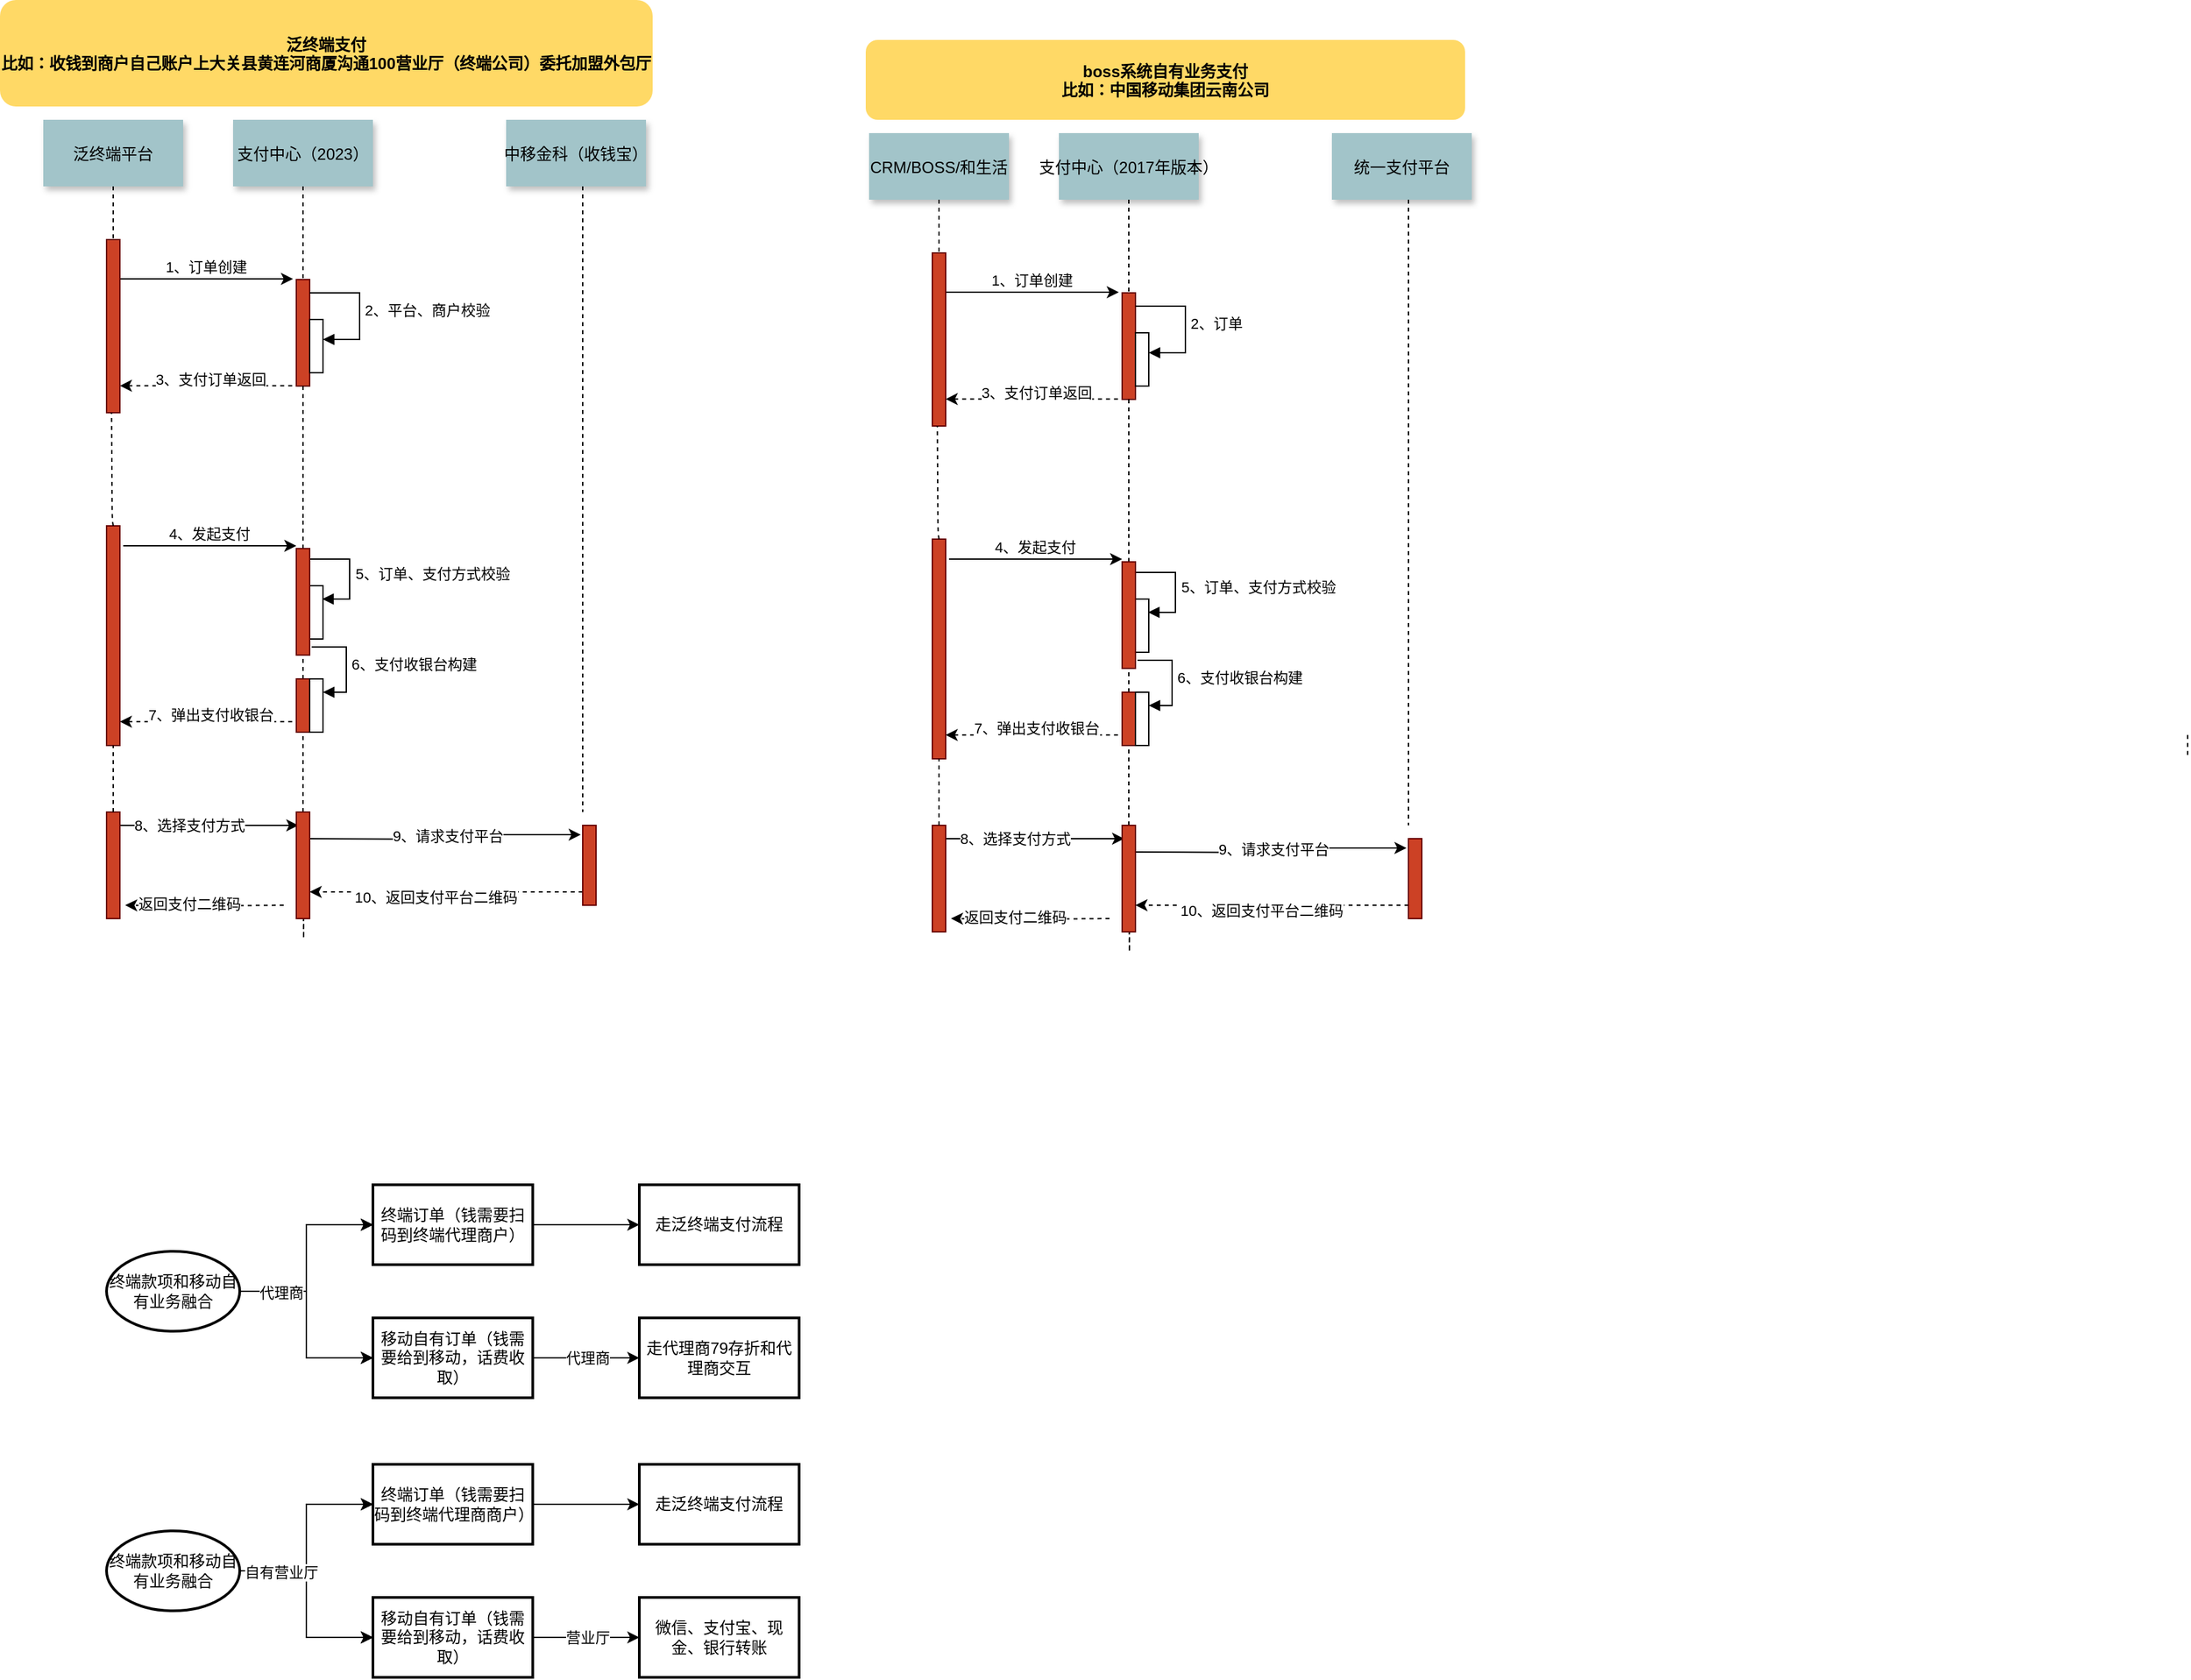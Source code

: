 <mxfile version="24.6.4" type="github">
  <diagram name="Page-1" id="9361dd3d-8414-5efd-6122-117bd74ce7a7">
    <mxGraphModel dx="1434" dy="3699" grid="1" gridSize="10" guides="1" tooltips="1" connect="1" arrows="1" fold="1" page="1" pageScale="1.5" pageWidth="1200" pageHeight="1920" background="none" math="0" shadow="0">
      <root>
        <mxCell id="0" />
        <mxCell id="1" parent="0" />
        <mxCell id="4" value="泛终端平台" style="shadow=1;fillColor=#A2C4C9;strokeColor=none" parent="1" vertex="1">
          <mxGeometry x="152.5" y="60" width="105" height="50" as="geometry" />
        </mxCell>
        <mxCell id="6" value="" style="fillColor=#CC4125;strokeColor=#660000" parent="1" vertex="1">
          <mxGeometry x="342.5" y="180" width="10" height="80" as="geometry" />
        </mxCell>
        <mxCell id="7" value="支付中心（2023）" style="shadow=1;fillColor=#A2C4C9;strokeColor=none" parent="1" vertex="1">
          <mxGeometry x="295" y="60" width="105" height="50" as="geometry" />
        </mxCell>
        <mxCell id="8" value="" style="edgeStyle=none;endArrow=none;dashed=1" parent="1" source="7" target="6" edge="1">
          <mxGeometry x="272.335" y="165" width="100" height="100" as="geometry">
            <mxPoint x="347.259" y="110" as="sourcePoint" />
            <mxPoint x="347.576" y="165" as="targetPoint" />
          </mxGeometry>
        </mxCell>
        <mxCell id="9" value="1、订单创建" style="edgeStyle=none;verticalLabelPosition=top;verticalAlign=bottom" parent="1" edge="1">
          <mxGeometry x="220" y="92" width="100" height="100" as="geometry">
            <mxPoint x="210" y="179.5" as="sourcePoint" />
            <mxPoint x="340" y="179.5" as="targetPoint" />
          </mxGeometry>
        </mxCell>
        <mxCell id="11" value="" style="edgeStyle=none;verticalLabelPosition=top;verticalAlign=bottom;endArrow=none;startArrow=classic;dashed=1" parent="1" edge="1">
          <mxGeometry x="220" y="172.259" width="100" height="100" as="geometry">
            <mxPoint x="210" y="259.759" as="sourcePoint" />
            <mxPoint x="340" y="259.759" as="targetPoint" />
          </mxGeometry>
        </mxCell>
        <mxCell id="1Yy7cPz-D2KHI5b2dax2-93" value="3、支付订单返回" style="edgeLabel;html=1;align=center;verticalAlign=middle;resizable=0;points=[];" vertex="1" connectable="0" parent="11">
          <mxGeometry relative="1" as="geometry">
            <mxPoint x="3" y="-5" as="offset" />
          </mxGeometry>
        </mxCell>
        <mxCell id="52" value="" style="edgeStyle=none;endArrow=none;dashed=1" parent="1" source="1Yy7cPz-D2KHI5b2dax2-121" edge="1">
          <mxGeometry x="376.571" y="339.697" width="100" height="100" as="geometry">
            <mxPoint x="347.806" y="580" as="sourcePoint" />
            <mxPoint x="347.5" y="359.997" as="targetPoint" />
            <Array as="points" />
          </mxGeometry>
        </mxCell>
        <mxCell id="71" value="泛终端支付&#xa;比如：收钱到商户自己账户上大关县黄连河商厦沟通100营业厅（终端公司）委托加盟外包厅" style="rounded=1;fontStyle=1;fillColor=#FFD966;strokeColor=none" parent="1" vertex="1">
          <mxGeometry x="120" y="-30" width="490" height="80" as="geometry" />
        </mxCell>
        <mxCell id="1Yy7cPz-D2KHI5b2dax2-110" value="" style="html=1;points=[[0,0,0,0,5],[0,1,0,0,-5],[1,0,0,0,5],[1,1,0,0,-5]];perimeter=orthogonalPerimeter;outlineConnect=0;targetShapes=umlLifeline;portConstraint=eastwest;newEdgeStyle={&quot;curved&quot;:0,&quot;rounded&quot;:0};fillColor=none;" vertex="1" parent="1">
          <mxGeometry x="352.5" y="210" width="10" height="40" as="geometry" />
        </mxCell>
        <mxCell id="1Yy7cPz-D2KHI5b2dax2-111" value="2、平台、商户校验" style="html=1;align=left;spacingLeft=2;endArrow=block;rounded=0;edgeStyle=orthogonalEdgeStyle;curved=0;rounded=0;" edge="1" target="1Yy7cPz-D2KHI5b2dax2-110" parent="1" source="6">
          <mxGeometry relative="1" as="geometry">
            <mxPoint x="370" y="190" as="sourcePoint" />
            <Array as="points">
              <mxPoint x="390" y="190" />
              <mxPoint x="390" y="225" />
            </Array>
          </mxGeometry>
        </mxCell>
        <mxCell id="1Yy7cPz-D2KHI5b2dax2-113" value="" style="edgeStyle=none;endArrow=none;dashed=1" edge="1" parent="1" source="6">
          <mxGeometry x="376.571" y="339.697" width="100" height="100" as="geometry">
            <mxPoint x="348" y="260" as="sourcePoint" />
            <mxPoint x="347.5" y="360" as="targetPoint" />
            <Array as="points" />
          </mxGeometry>
        </mxCell>
        <mxCell id="1Yy7cPz-D2KHI5b2dax2-114" value="4、发起支付" style="edgeStyle=none;verticalLabelPosition=top;verticalAlign=bottom" edge="1" parent="1">
          <mxGeometry width="100" height="100" as="geometry">
            <mxPoint x="212.5" y="380" as="sourcePoint" />
            <mxPoint x="342.5" y="380" as="targetPoint" />
            <mxPoint as="offset" />
          </mxGeometry>
        </mxCell>
        <mxCell id="1Yy7cPz-D2KHI5b2dax2-119" value="" style="html=1;points=[[0,0,0,0,5],[0,1,0,0,-5],[1,0,0,0,5],[1,1,0,0,-5]];perimeter=orthogonalPerimeter;outlineConnect=0;targetShapes=umlLifeline;portConstraint=eastwest;newEdgeStyle={&quot;curved&quot;:0,&quot;rounded&quot;:0};" vertex="1" parent="1">
          <mxGeometry x="352.5" y="410" width="10" height="40" as="geometry" />
        </mxCell>
        <mxCell id="1Yy7cPz-D2KHI5b2dax2-120" value="5、订单、支付方式校验" style="html=1;align=left;spacingLeft=2;endArrow=block;rounded=0;edgeStyle=orthogonalEdgeStyle;curved=0;rounded=0;" edge="1" parent="1">
          <mxGeometry relative="1" as="geometry">
            <mxPoint x="352.5" y="390" as="sourcePoint" />
            <Array as="points">
              <mxPoint x="382.5" y="420" />
            </Array>
            <mxPoint x="362" y="420" as="targetPoint" />
          </mxGeometry>
        </mxCell>
        <mxCell id="1Yy7cPz-D2KHI5b2dax2-122" value="" style="edgeStyle=none;endArrow=none;dashed=1" edge="1" parent="1" source="1Yy7cPz-D2KHI5b2dax2-123" target="1Yy7cPz-D2KHI5b2dax2-121">
          <mxGeometry x="376.571" y="339.697" width="100" height="100" as="geometry">
            <mxPoint x="347.806" y="580" as="sourcePoint" />
            <mxPoint x="347.5" y="359.997" as="targetPoint" />
            <Array as="points" />
          </mxGeometry>
        </mxCell>
        <mxCell id="1Yy7cPz-D2KHI5b2dax2-121" value="" style="fillColor=#CC4125;strokeColor=#660000" vertex="1" parent="1">
          <mxGeometry x="342.5" y="382.084" width="10" height="80" as="geometry" />
        </mxCell>
        <mxCell id="1Yy7cPz-D2KHI5b2dax2-124" value="" style="edgeStyle=none;endArrow=none;dashed=1" edge="1" parent="1" source="1Yy7cPz-D2KHI5b2dax2-151" target="1Yy7cPz-D2KHI5b2dax2-123">
          <mxGeometry x="376.571" y="339.697" width="100" height="100" as="geometry">
            <mxPoint x="347.806" y="580" as="sourcePoint" />
            <mxPoint x="348" y="462" as="targetPoint" />
            <Array as="points" />
          </mxGeometry>
        </mxCell>
        <mxCell id="1Yy7cPz-D2KHI5b2dax2-123" value="" style="fillColor=#CC4125;strokeColor=#660000" vertex="1" parent="1">
          <mxGeometry x="342.5" y="480.004" width="10" height="40" as="geometry" />
        </mxCell>
        <mxCell id="1Yy7cPz-D2KHI5b2dax2-126" value="" style="edgeStyle=none;verticalLabelPosition=top;verticalAlign=bottom;endArrow=none;startArrow=classic;dashed=1" edge="1" parent="1">
          <mxGeometry x="220" y="172.259" width="100" height="100" as="geometry">
            <mxPoint x="210" y="512.079" as="sourcePoint" />
            <mxPoint x="340" y="512.079" as="targetPoint" />
          </mxGeometry>
        </mxCell>
        <mxCell id="1Yy7cPz-D2KHI5b2dax2-127" value="7、弹出支付收银台" style="edgeLabel;html=1;align=center;verticalAlign=middle;resizable=0;points=[];" vertex="1" connectable="0" parent="1Yy7cPz-D2KHI5b2dax2-126">
          <mxGeometry relative="1" as="geometry">
            <mxPoint x="3" y="-5" as="offset" />
          </mxGeometry>
        </mxCell>
        <mxCell id="1Yy7cPz-D2KHI5b2dax2-131" value="" style="html=1;points=[[0,0,0,0,5],[0,1,0,0,-5],[1,0,0,0,5],[1,1,0,0,-5]];perimeter=orthogonalPerimeter;outlineConnect=0;targetShapes=umlLifeline;portConstraint=eastwest;newEdgeStyle={&quot;curved&quot;:0,&quot;rounded&quot;:0};" vertex="1" parent="1">
          <mxGeometry x="352.5" y="480" width="10" height="40" as="geometry" />
        </mxCell>
        <mxCell id="1Yy7cPz-D2KHI5b2dax2-132" value="6、支付收银台构建" style="html=1;align=left;spacingLeft=2;endArrow=block;rounded=0;edgeStyle=orthogonalEdgeStyle;curved=0;rounded=0;exitX=1.15;exitY=0.924;exitDx=0;exitDy=0;exitPerimeter=0;" edge="1" target="1Yy7cPz-D2KHI5b2dax2-131" parent="1" source="1Yy7cPz-D2KHI5b2dax2-121">
          <mxGeometry relative="1" as="geometry">
            <mxPoint x="363" y="460" as="sourcePoint" />
            <Array as="points">
              <mxPoint x="380" y="456" />
              <mxPoint x="380" y="490" />
            </Array>
          </mxGeometry>
        </mxCell>
        <mxCell id="1Yy7cPz-D2KHI5b2dax2-134" value="" style="edgeStyle=elbowEdgeStyle;elbow=horizontal;endArrow=none;dashed=1" edge="1" parent="1" source="4" target="2">
          <mxGeometry x="230.0" y="310" width="100" height="100" as="geometry">
            <mxPoint x="200" y="110" as="sourcePoint" />
            <mxPoint x="200" y="530" as="targetPoint" />
            <Array as="points" />
          </mxGeometry>
        </mxCell>
        <mxCell id="2" value="" style="fillColor=#CC4125;strokeColor=#660000" parent="1" vertex="1">
          <mxGeometry x="200" y="150" width="10" height="130" as="geometry" />
        </mxCell>
        <mxCell id="66" value="" style="fillColor=#CC4125;strokeColor=#660000" parent="1" vertex="1">
          <mxGeometry x="200" y="365" width="10" height="165" as="geometry" />
        </mxCell>
        <mxCell id="1Yy7cPz-D2KHI5b2dax2-140" value="" style="edgeStyle=none;endArrow=none;dashed=1;entryX=0.25;entryY=1;entryDx=0;entryDy=0;exitX=0.5;exitY=0;exitDx=0;exitDy=0;" edge="1" parent="1" source="66">
          <mxGeometry x="376.571" y="339.697" width="100" height="100" as="geometry">
            <mxPoint x="206.25" y="360" as="sourcePoint" />
            <mxPoint x="203.75" y="280" as="targetPoint" />
            <Array as="points">
              <mxPoint x="204.25" y="360" />
            </Array>
          </mxGeometry>
        </mxCell>
        <mxCell id="1Yy7cPz-D2KHI5b2dax2-152" value="" style="edgeStyle=orthogonalEdgeStyle;rounded=0;orthogonalLoop=1;jettySize=auto;html=1;entryX=0.15;entryY=0.125;entryDx=0;entryDy=0;entryPerimeter=0;" edge="1" parent="1" source="1Yy7cPz-D2KHI5b2dax2-147" target="1Yy7cPz-D2KHI5b2dax2-151">
          <mxGeometry relative="1" as="geometry">
            <Array as="points">
              <mxPoint x="310" y="590" />
              <mxPoint x="310" y="590" />
            </Array>
          </mxGeometry>
        </mxCell>
        <mxCell id="1Yy7cPz-D2KHI5b2dax2-154" value="8、选择支付方式" style="edgeLabel;html=1;align=center;verticalAlign=middle;resizable=0;points=[];" vertex="1" connectable="0" parent="1Yy7cPz-D2KHI5b2dax2-152">
          <mxGeometry x="-0.224" relative="1" as="geometry">
            <mxPoint as="offset" />
          </mxGeometry>
        </mxCell>
        <mxCell id="1Yy7cPz-D2KHI5b2dax2-147" value="" style="fillColor=#CC4125;strokeColor=#660000" vertex="1" parent="1">
          <mxGeometry x="200" y="580" width="10" height="80" as="geometry" />
        </mxCell>
        <mxCell id="1Yy7cPz-D2KHI5b2dax2-150" value="" style="edgeStyle=none;endArrow=none;dashed=1;entryX=0.5;entryY=1;entryDx=0;entryDy=0;" edge="1" parent="1" target="66">
          <mxGeometry x="376.571" y="339.697" width="100" height="100" as="geometry">
            <mxPoint x="205" y="580" as="sourcePoint" />
            <mxPoint x="358" y="530" as="targetPoint" />
            <Array as="points">
              <mxPoint x="205" y="580" />
            </Array>
          </mxGeometry>
        </mxCell>
        <mxCell id="1Yy7cPz-D2KHI5b2dax2-153" value="" style="edgeStyle=none;endArrow=none;dashed=1" edge="1" parent="1" target="1Yy7cPz-D2KHI5b2dax2-151">
          <mxGeometry x="376.571" y="339.697" width="100" height="100" as="geometry">
            <mxPoint x="347.806" y="580" as="sourcePoint" />
            <mxPoint x="348" y="520" as="targetPoint" />
            <Array as="points">
              <mxPoint x="348" y="680" />
            </Array>
          </mxGeometry>
        </mxCell>
        <mxCell id="1Yy7cPz-D2KHI5b2dax2-156" value="" style="edgeStyle=orthogonalEdgeStyle;rounded=0;orthogonalLoop=1;jettySize=auto;html=1;entryX=-0.15;entryY=0.117;entryDx=0;entryDy=0;entryPerimeter=0;" edge="1" parent="1" target="1Yy7cPz-D2KHI5b2dax2-155">
          <mxGeometry relative="1" as="geometry">
            <mxPoint x="352.5" y="600" as="sourcePoint" />
            <mxPoint x="545" y="600" as="targetPoint" />
          </mxGeometry>
        </mxCell>
        <mxCell id="1Yy7cPz-D2KHI5b2dax2-157" value="9、请求支付平台" style="edgeLabel;html=1;align=center;verticalAlign=middle;resizable=0;points=[];" vertex="1" connectable="0" parent="1Yy7cPz-D2KHI5b2dax2-156">
          <mxGeometry x="0.023" relative="1" as="geometry">
            <mxPoint as="offset" />
          </mxGeometry>
        </mxCell>
        <mxCell id="1Yy7cPz-D2KHI5b2dax2-175" value="" style="edgeStyle=orthogonalEdgeStyle;rounded=0;orthogonalLoop=1;jettySize=auto;html=1;dashed=1;entryX=1.4;entryY=0.875;entryDx=0;entryDy=0;entryPerimeter=0;" edge="1" parent="1" target="1Yy7cPz-D2KHI5b2dax2-147">
          <mxGeometry relative="1" as="geometry">
            <mxPoint x="333" y="650" as="sourcePoint" />
            <mxPoint x="243" y="650" as="targetPoint" />
            <Array as="points" />
          </mxGeometry>
        </mxCell>
        <mxCell id="1Yy7cPz-D2KHI5b2dax2-176" value="返回支付二维码" style="edgeLabel;html=1;align=center;verticalAlign=middle;resizable=0;points=[];" vertex="1" connectable="0" parent="1Yy7cPz-D2KHI5b2dax2-175">
          <mxGeometry x="0.197" y="-1" relative="1" as="geometry">
            <mxPoint as="offset" />
          </mxGeometry>
        </mxCell>
        <mxCell id="1Yy7cPz-D2KHI5b2dax2-151" value="" style="fillColor=#CC4125;strokeColor=#660000" vertex="1" parent="1">
          <mxGeometry x="342.5" y="580" width="10" height="80" as="geometry" />
        </mxCell>
        <mxCell id="1Yy7cPz-D2KHI5b2dax2-159" value="" style="edgeStyle=orthogonalEdgeStyle;rounded=0;orthogonalLoop=1;jettySize=auto;html=1;dashed=1;entryX=1;entryY=0.75;entryDx=0;entryDy=0;" edge="1" parent="1" source="1Yy7cPz-D2KHI5b2dax2-155" target="1Yy7cPz-D2KHI5b2dax2-151">
          <mxGeometry relative="1" as="geometry">
            <mxPoint x="465" y="620" as="targetPoint" />
            <Array as="points">
              <mxPoint x="490" y="640" />
              <mxPoint x="490" y="640" />
            </Array>
          </mxGeometry>
        </mxCell>
        <mxCell id="1Yy7cPz-D2KHI5b2dax2-160" value="10、返回支付平台二维码" style="edgeLabel;html=1;align=center;verticalAlign=middle;resizable=0;points=[];" vertex="1" connectable="0" parent="1Yy7cPz-D2KHI5b2dax2-159">
          <mxGeometry x="0.081" y="4" relative="1" as="geometry">
            <mxPoint as="offset" />
          </mxGeometry>
        </mxCell>
        <mxCell id="1Yy7cPz-D2KHI5b2dax2-155" value="" style="fillColor=#CC4125;strokeColor=#660000" vertex="1" parent="1">
          <mxGeometry x="557.5" y="590" width="10" height="60" as="geometry" />
        </mxCell>
        <mxCell id="1Yy7cPz-D2KHI5b2dax2-161" value="中移金科（收钱宝）" style="shadow=1;fillColor=#A2C4C9;strokeColor=none" vertex="1" parent="1">
          <mxGeometry x="500" y="60" width="105" height="50" as="geometry" />
        </mxCell>
        <mxCell id="1Yy7cPz-D2KHI5b2dax2-165" value="" style="edgeStyle=none;endArrow=none;dashed=1;" edge="1" parent="1">
          <mxGeometry x="376.571" y="339.697" width="100" height="100" as="geometry">
            <mxPoint x="557.5" y="110" as="sourcePoint" />
            <mxPoint x="557.5" y="580" as="targetPoint" />
            <Array as="points" />
          </mxGeometry>
        </mxCell>
        <mxCell id="1Yy7cPz-D2KHI5b2dax2-220" value="CRM/BOSS/和生活" style="shadow=1;fillColor=#A2C4C9;strokeColor=none" vertex="1" parent="1">
          <mxGeometry x="772.5" y="70" width="105" height="50" as="geometry" />
        </mxCell>
        <mxCell id="1Yy7cPz-D2KHI5b2dax2-221" value="" style="fillColor=#CC4125;strokeColor=#660000" vertex="1" parent="1">
          <mxGeometry x="962.5" y="190" width="10" height="80" as="geometry" />
        </mxCell>
        <mxCell id="1Yy7cPz-D2KHI5b2dax2-222" value="支付中心（2017年版本）" style="shadow=1;fillColor=#A2C4C9;strokeColor=none" vertex="1" parent="1">
          <mxGeometry x="915" y="70" width="105" height="50" as="geometry" />
        </mxCell>
        <mxCell id="1Yy7cPz-D2KHI5b2dax2-223" value="" style="edgeStyle=none;endArrow=none;dashed=1" edge="1" parent="1" source="1Yy7cPz-D2KHI5b2dax2-222" target="1Yy7cPz-D2KHI5b2dax2-221">
          <mxGeometry x="272.335" y="165" width="100" height="100" as="geometry">
            <mxPoint x="967.259" y="120" as="sourcePoint" />
            <mxPoint x="967.576" y="175" as="targetPoint" />
          </mxGeometry>
        </mxCell>
        <mxCell id="1Yy7cPz-D2KHI5b2dax2-224" value="1、订单创建" style="edgeStyle=none;verticalLabelPosition=top;verticalAlign=bottom" edge="1" parent="1">
          <mxGeometry x="220" y="92" width="100" height="100" as="geometry">
            <mxPoint x="830" y="189.5" as="sourcePoint" />
            <mxPoint x="960" y="189.5" as="targetPoint" />
          </mxGeometry>
        </mxCell>
        <mxCell id="1Yy7cPz-D2KHI5b2dax2-225" value="" style="edgeStyle=none;verticalLabelPosition=top;verticalAlign=bottom;endArrow=none;startArrow=classic;dashed=1" edge="1" parent="1">
          <mxGeometry x="220" y="172.259" width="100" height="100" as="geometry">
            <mxPoint x="830" y="269.759" as="sourcePoint" />
            <mxPoint x="960" y="269.759" as="targetPoint" />
          </mxGeometry>
        </mxCell>
        <mxCell id="1Yy7cPz-D2KHI5b2dax2-226" value="3、支付订单返回" style="edgeLabel;html=1;align=center;verticalAlign=middle;resizable=0;points=[];" vertex="1" connectable="0" parent="1Yy7cPz-D2KHI5b2dax2-225">
          <mxGeometry relative="1" as="geometry">
            <mxPoint x="3" y="-5" as="offset" />
          </mxGeometry>
        </mxCell>
        <mxCell id="1Yy7cPz-D2KHI5b2dax2-227" value="" style="edgeStyle=none;endArrow=none;dashed=1" edge="1" parent="1" source="1Yy7cPz-D2KHI5b2dax2-237">
          <mxGeometry x="376.571" y="339.697" width="100" height="100" as="geometry">
            <mxPoint x="967.806" y="590" as="sourcePoint" />
            <mxPoint x="967.5" y="369.997" as="targetPoint" />
            <Array as="points" />
          </mxGeometry>
        </mxCell>
        <mxCell id="1Yy7cPz-D2KHI5b2dax2-228" value="" style="edgeStyle=none;endArrow=none;dashed=1" edge="1" parent="1">
          <mxGeometry x="1204.071" y="380.087" width="100" height="100" as="geometry">
            <mxPoint x="1762.5" y="522.083" as="sourcePoint" />
            <mxPoint x="1762.5" y="540" as="targetPoint" />
          </mxGeometry>
        </mxCell>
        <mxCell id="1Yy7cPz-D2KHI5b2dax2-229" value="boss系统自有业务支付&#xa;比如：中国移动集团云南公司" style="rounded=1;fontStyle=1;fillColor=#FFD966;strokeColor=none" vertex="1" parent="1">
          <mxGeometry x="770" width="450" height="60" as="geometry" />
        </mxCell>
        <mxCell id="1Yy7cPz-D2KHI5b2dax2-230" value="" style="html=1;points=[[0,0,0,0,5],[0,1,0,0,-5],[1,0,0,0,5],[1,1,0,0,-5]];perimeter=orthogonalPerimeter;outlineConnect=0;targetShapes=umlLifeline;portConstraint=eastwest;newEdgeStyle={&quot;curved&quot;:0,&quot;rounded&quot;:0};fillColor=none;" vertex="1" parent="1">
          <mxGeometry x="972.5" y="220" width="10" height="40" as="geometry" />
        </mxCell>
        <mxCell id="1Yy7cPz-D2KHI5b2dax2-231" value="2、订单" style="html=1;align=left;spacingLeft=2;endArrow=block;rounded=0;edgeStyle=orthogonalEdgeStyle;curved=0;rounded=0;" edge="1" parent="1" source="1Yy7cPz-D2KHI5b2dax2-221" target="1Yy7cPz-D2KHI5b2dax2-230">
          <mxGeometry relative="1" as="geometry">
            <mxPoint x="990" y="200" as="sourcePoint" />
            <Array as="points">
              <mxPoint x="1010" y="200" />
              <mxPoint x="1010" y="235" />
            </Array>
          </mxGeometry>
        </mxCell>
        <mxCell id="1Yy7cPz-D2KHI5b2dax2-232" value="" style="edgeStyle=none;endArrow=none;dashed=1" edge="1" parent="1" source="1Yy7cPz-D2KHI5b2dax2-221">
          <mxGeometry x="376.571" y="339.697" width="100" height="100" as="geometry">
            <mxPoint x="968" y="270" as="sourcePoint" />
            <mxPoint x="967.5" y="370" as="targetPoint" />
            <Array as="points" />
          </mxGeometry>
        </mxCell>
        <mxCell id="1Yy7cPz-D2KHI5b2dax2-233" value="4、发起支付" style="edgeStyle=none;verticalLabelPosition=top;verticalAlign=bottom" edge="1" parent="1">
          <mxGeometry width="100" height="100" as="geometry">
            <mxPoint x="832.5" y="390" as="sourcePoint" />
            <mxPoint x="962.5" y="390" as="targetPoint" />
            <mxPoint as="offset" />
          </mxGeometry>
        </mxCell>
        <mxCell id="1Yy7cPz-D2KHI5b2dax2-234" value="" style="html=1;points=[[0,0,0,0,5],[0,1,0,0,-5],[1,0,0,0,5],[1,1,0,0,-5]];perimeter=orthogonalPerimeter;outlineConnect=0;targetShapes=umlLifeline;portConstraint=eastwest;newEdgeStyle={&quot;curved&quot;:0,&quot;rounded&quot;:0};" vertex="1" parent="1">
          <mxGeometry x="972.5" y="420" width="10" height="40" as="geometry" />
        </mxCell>
        <mxCell id="1Yy7cPz-D2KHI5b2dax2-235" value="5、订单、支付方式校验" style="html=1;align=left;spacingLeft=2;endArrow=block;rounded=0;edgeStyle=orthogonalEdgeStyle;curved=0;rounded=0;" edge="1" parent="1">
          <mxGeometry relative="1" as="geometry">
            <mxPoint x="972.5" y="400" as="sourcePoint" />
            <Array as="points">
              <mxPoint x="1002.5" y="430" />
            </Array>
            <mxPoint x="982" y="430" as="targetPoint" />
          </mxGeometry>
        </mxCell>
        <mxCell id="1Yy7cPz-D2KHI5b2dax2-236" value="" style="edgeStyle=none;endArrow=none;dashed=1" edge="1" parent="1" source="1Yy7cPz-D2KHI5b2dax2-239" target="1Yy7cPz-D2KHI5b2dax2-237">
          <mxGeometry x="376.571" y="339.697" width="100" height="100" as="geometry">
            <mxPoint x="967.806" y="590" as="sourcePoint" />
            <mxPoint x="967.5" y="369.997" as="targetPoint" />
            <Array as="points" />
          </mxGeometry>
        </mxCell>
        <mxCell id="1Yy7cPz-D2KHI5b2dax2-237" value="" style="fillColor=#CC4125;strokeColor=#660000" vertex="1" parent="1">
          <mxGeometry x="962.5" y="392.084" width="10" height="80" as="geometry" />
        </mxCell>
        <mxCell id="1Yy7cPz-D2KHI5b2dax2-238" value="" style="edgeStyle=none;endArrow=none;dashed=1" edge="1" parent="1" source="1Yy7cPz-D2KHI5b2dax2-257" target="1Yy7cPz-D2KHI5b2dax2-239">
          <mxGeometry x="376.571" y="339.697" width="100" height="100" as="geometry">
            <mxPoint x="967.806" y="590" as="sourcePoint" />
            <mxPoint x="968" y="472" as="targetPoint" />
            <Array as="points" />
          </mxGeometry>
        </mxCell>
        <mxCell id="1Yy7cPz-D2KHI5b2dax2-239" value="" style="fillColor=#CC4125;strokeColor=#660000" vertex="1" parent="1">
          <mxGeometry x="962.5" y="490.004" width="10" height="40" as="geometry" />
        </mxCell>
        <mxCell id="1Yy7cPz-D2KHI5b2dax2-240" value="" style="edgeStyle=none;verticalLabelPosition=top;verticalAlign=bottom;endArrow=none;startArrow=classic;dashed=1" edge="1" parent="1">
          <mxGeometry x="220" y="172.259" width="100" height="100" as="geometry">
            <mxPoint x="830" y="522.079" as="sourcePoint" />
            <mxPoint x="960" y="522.079" as="targetPoint" />
          </mxGeometry>
        </mxCell>
        <mxCell id="1Yy7cPz-D2KHI5b2dax2-241" value="7、弹出支付收银台" style="edgeLabel;html=1;align=center;verticalAlign=middle;resizable=0;points=[];" vertex="1" connectable="0" parent="1Yy7cPz-D2KHI5b2dax2-240">
          <mxGeometry relative="1" as="geometry">
            <mxPoint x="3" y="-5" as="offset" />
          </mxGeometry>
        </mxCell>
        <mxCell id="1Yy7cPz-D2KHI5b2dax2-242" value="" style="html=1;points=[[0,0,0,0,5],[0,1,0,0,-5],[1,0,0,0,5],[1,1,0,0,-5]];perimeter=orthogonalPerimeter;outlineConnect=0;targetShapes=umlLifeline;portConstraint=eastwest;newEdgeStyle={&quot;curved&quot;:0,&quot;rounded&quot;:0};" vertex="1" parent="1">
          <mxGeometry x="972.5" y="490" width="10" height="40" as="geometry" />
        </mxCell>
        <mxCell id="1Yy7cPz-D2KHI5b2dax2-243" value="6、支付收银台构建" style="html=1;align=left;spacingLeft=2;endArrow=block;rounded=0;edgeStyle=orthogonalEdgeStyle;curved=0;rounded=0;exitX=1.15;exitY=0.924;exitDx=0;exitDy=0;exitPerimeter=0;" edge="1" parent="1" source="1Yy7cPz-D2KHI5b2dax2-237" target="1Yy7cPz-D2KHI5b2dax2-242">
          <mxGeometry relative="1" as="geometry">
            <mxPoint x="983" y="470" as="sourcePoint" />
            <Array as="points">
              <mxPoint x="1000" y="466" />
              <mxPoint x="1000" y="500" />
            </Array>
          </mxGeometry>
        </mxCell>
        <mxCell id="1Yy7cPz-D2KHI5b2dax2-244" value="" style="edgeStyle=elbowEdgeStyle;elbow=horizontal;endArrow=none;dashed=1" edge="1" parent="1" source="1Yy7cPz-D2KHI5b2dax2-220" target="1Yy7cPz-D2KHI5b2dax2-245">
          <mxGeometry x="230.0" y="310" width="100" height="100" as="geometry">
            <mxPoint x="820" y="120" as="sourcePoint" />
            <mxPoint x="820" y="540" as="targetPoint" />
            <Array as="points" />
          </mxGeometry>
        </mxCell>
        <mxCell id="1Yy7cPz-D2KHI5b2dax2-245" value="" style="fillColor=#CC4125;strokeColor=#660000" vertex="1" parent="1">
          <mxGeometry x="820" y="160" width="10" height="130" as="geometry" />
        </mxCell>
        <mxCell id="1Yy7cPz-D2KHI5b2dax2-246" value="" style="fillColor=#CC4125;strokeColor=#660000" vertex="1" parent="1">
          <mxGeometry x="820" y="375" width="10" height="165" as="geometry" />
        </mxCell>
        <mxCell id="1Yy7cPz-D2KHI5b2dax2-247" value="" style="edgeStyle=none;endArrow=none;dashed=1;entryX=0.25;entryY=1;entryDx=0;entryDy=0;exitX=0.5;exitY=0;exitDx=0;exitDy=0;" edge="1" parent="1" source="1Yy7cPz-D2KHI5b2dax2-246">
          <mxGeometry x="376.571" y="339.697" width="100" height="100" as="geometry">
            <mxPoint x="826.25" y="370" as="sourcePoint" />
            <mxPoint x="823.75" y="290" as="targetPoint" />
            <Array as="points">
              <mxPoint x="824.25" y="370" />
            </Array>
          </mxGeometry>
        </mxCell>
        <mxCell id="1Yy7cPz-D2KHI5b2dax2-248" value="" style="edgeStyle=orthogonalEdgeStyle;rounded=0;orthogonalLoop=1;jettySize=auto;html=1;entryX=0.15;entryY=0.125;entryDx=0;entryDy=0;entryPerimeter=0;" edge="1" parent="1" source="1Yy7cPz-D2KHI5b2dax2-250" target="1Yy7cPz-D2KHI5b2dax2-257">
          <mxGeometry relative="1" as="geometry">
            <Array as="points">
              <mxPoint x="930" y="600" />
              <mxPoint x="930" y="600" />
            </Array>
          </mxGeometry>
        </mxCell>
        <mxCell id="1Yy7cPz-D2KHI5b2dax2-249" value="8、选择支付方式" style="edgeLabel;html=1;align=center;verticalAlign=middle;resizable=0;points=[];" vertex="1" connectable="0" parent="1Yy7cPz-D2KHI5b2dax2-248">
          <mxGeometry x="-0.224" relative="1" as="geometry">
            <mxPoint as="offset" />
          </mxGeometry>
        </mxCell>
        <mxCell id="1Yy7cPz-D2KHI5b2dax2-250" value="" style="fillColor=#CC4125;strokeColor=#660000" vertex="1" parent="1">
          <mxGeometry x="820" y="590" width="10" height="80" as="geometry" />
        </mxCell>
        <mxCell id="1Yy7cPz-D2KHI5b2dax2-251" value="" style="edgeStyle=none;endArrow=none;dashed=1;entryX=0.5;entryY=1;entryDx=0;entryDy=0;" edge="1" parent="1" target="1Yy7cPz-D2KHI5b2dax2-246">
          <mxGeometry x="376.571" y="339.697" width="100" height="100" as="geometry">
            <mxPoint x="825" y="590" as="sourcePoint" />
            <mxPoint x="978" y="540" as="targetPoint" />
            <Array as="points">
              <mxPoint x="825" y="590" />
            </Array>
          </mxGeometry>
        </mxCell>
        <mxCell id="1Yy7cPz-D2KHI5b2dax2-252" value="" style="edgeStyle=none;endArrow=none;dashed=1" edge="1" parent="1" target="1Yy7cPz-D2KHI5b2dax2-257">
          <mxGeometry x="376.571" y="339.697" width="100" height="100" as="geometry">
            <mxPoint x="967.806" y="590" as="sourcePoint" />
            <mxPoint x="968" y="530" as="targetPoint" />
            <Array as="points">
              <mxPoint x="968" y="690" />
            </Array>
          </mxGeometry>
        </mxCell>
        <mxCell id="1Yy7cPz-D2KHI5b2dax2-253" value="" style="edgeStyle=orthogonalEdgeStyle;rounded=0;orthogonalLoop=1;jettySize=auto;html=1;entryX=-0.15;entryY=0.117;entryDx=0;entryDy=0;entryPerimeter=0;" edge="1" parent="1" target="1Yy7cPz-D2KHI5b2dax2-260">
          <mxGeometry relative="1" as="geometry">
            <mxPoint x="972.5" y="610" as="sourcePoint" />
            <mxPoint x="1165" y="610" as="targetPoint" />
          </mxGeometry>
        </mxCell>
        <mxCell id="1Yy7cPz-D2KHI5b2dax2-254" value="9、请求支付平台" style="edgeLabel;html=1;align=center;verticalAlign=middle;resizable=0;points=[];" vertex="1" connectable="0" parent="1Yy7cPz-D2KHI5b2dax2-253">
          <mxGeometry x="0.023" relative="1" as="geometry">
            <mxPoint as="offset" />
          </mxGeometry>
        </mxCell>
        <mxCell id="1Yy7cPz-D2KHI5b2dax2-255" value="" style="edgeStyle=orthogonalEdgeStyle;rounded=0;orthogonalLoop=1;jettySize=auto;html=1;dashed=1;entryX=1.4;entryY=0.875;entryDx=0;entryDy=0;entryPerimeter=0;" edge="1" parent="1" target="1Yy7cPz-D2KHI5b2dax2-250">
          <mxGeometry relative="1" as="geometry">
            <mxPoint x="953" y="660" as="sourcePoint" />
            <mxPoint x="863" y="660" as="targetPoint" />
            <Array as="points" />
          </mxGeometry>
        </mxCell>
        <mxCell id="1Yy7cPz-D2KHI5b2dax2-256" value="返回支付二维码" style="edgeLabel;html=1;align=center;verticalAlign=middle;resizable=0;points=[];" vertex="1" connectable="0" parent="1Yy7cPz-D2KHI5b2dax2-255">
          <mxGeometry x="0.197" y="-1" relative="1" as="geometry">
            <mxPoint as="offset" />
          </mxGeometry>
        </mxCell>
        <mxCell id="1Yy7cPz-D2KHI5b2dax2-257" value="" style="fillColor=#CC4125;strokeColor=#660000" vertex="1" parent="1">
          <mxGeometry x="962.5" y="590" width="10" height="80" as="geometry" />
        </mxCell>
        <mxCell id="1Yy7cPz-D2KHI5b2dax2-258" value="" style="edgeStyle=orthogonalEdgeStyle;rounded=0;orthogonalLoop=1;jettySize=auto;html=1;dashed=1;entryX=1;entryY=0.75;entryDx=0;entryDy=0;" edge="1" parent="1" source="1Yy7cPz-D2KHI5b2dax2-260" target="1Yy7cPz-D2KHI5b2dax2-257">
          <mxGeometry relative="1" as="geometry">
            <mxPoint x="1085" y="630" as="targetPoint" />
            <Array as="points">
              <mxPoint x="1110" y="650" />
              <mxPoint x="1110" y="650" />
            </Array>
          </mxGeometry>
        </mxCell>
        <mxCell id="1Yy7cPz-D2KHI5b2dax2-259" value="10、返回支付平台二维码" style="edgeLabel;html=1;align=center;verticalAlign=middle;resizable=0;points=[];" vertex="1" connectable="0" parent="1Yy7cPz-D2KHI5b2dax2-258">
          <mxGeometry x="0.081" y="4" relative="1" as="geometry">
            <mxPoint as="offset" />
          </mxGeometry>
        </mxCell>
        <mxCell id="1Yy7cPz-D2KHI5b2dax2-260" value="" style="fillColor=#CC4125;strokeColor=#660000" vertex="1" parent="1">
          <mxGeometry x="1177.5" y="600" width="10" height="60" as="geometry" />
        </mxCell>
        <mxCell id="1Yy7cPz-D2KHI5b2dax2-261" value="统一支付平台" style="shadow=1;fillColor=#A2C4C9;strokeColor=none" vertex="1" parent="1">
          <mxGeometry x="1120" y="70" width="105" height="50" as="geometry" />
        </mxCell>
        <mxCell id="1Yy7cPz-D2KHI5b2dax2-262" value="" style="edgeStyle=none;endArrow=none;dashed=1;" edge="1" parent="1">
          <mxGeometry x="376.571" y="339.697" width="100" height="100" as="geometry">
            <mxPoint x="1177.5" y="120" as="sourcePoint" />
            <mxPoint x="1177.5" y="590" as="targetPoint" />
            <Array as="points" />
          </mxGeometry>
        </mxCell>
        <mxCell id="1Yy7cPz-D2KHI5b2dax2-265" value="" style="edgeStyle=orthogonalEdgeStyle;rounded=0;orthogonalLoop=1;jettySize=auto;html=1;" edge="1" parent="1" source="1Yy7cPz-D2KHI5b2dax2-263" target="1Yy7cPz-D2KHI5b2dax2-264">
          <mxGeometry relative="1" as="geometry" />
        </mxCell>
        <mxCell id="1Yy7cPz-D2KHI5b2dax2-267" value="" style="edgeStyle=orthogonalEdgeStyle;rounded=0;orthogonalLoop=1;jettySize=auto;html=1;" edge="1" parent="1" source="1Yy7cPz-D2KHI5b2dax2-263" target="1Yy7cPz-D2KHI5b2dax2-264">
          <mxGeometry relative="1" as="geometry" />
        </mxCell>
        <mxCell id="1Yy7cPz-D2KHI5b2dax2-268" value="" style="edgeStyle=orthogonalEdgeStyle;rounded=0;orthogonalLoop=1;jettySize=auto;html=1;" edge="1" parent="1" source="1Yy7cPz-D2KHI5b2dax2-263" target="1Yy7cPz-D2KHI5b2dax2-264">
          <mxGeometry relative="1" as="geometry" />
        </mxCell>
        <mxCell id="1Yy7cPz-D2KHI5b2dax2-269" style="edgeStyle=orthogonalEdgeStyle;rounded=0;orthogonalLoop=1;jettySize=auto;html=1;entryX=0;entryY=0.5;entryDx=0;entryDy=0;" edge="1" parent="1" source="1Yy7cPz-D2KHI5b2dax2-263" target="1Yy7cPz-D2KHI5b2dax2-266">
          <mxGeometry relative="1" as="geometry" />
        </mxCell>
        <mxCell id="1Yy7cPz-D2KHI5b2dax2-274" value="" style="edgeStyle=orthogonalEdgeStyle;rounded=0;orthogonalLoop=1;jettySize=auto;html=1;" edge="1" parent="1" source="1Yy7cPz-D2KHI5b2dax2-263" target="1Yy7cPz-D2KHI5b2dax2-266">
          <mxGeometry relative="1" as="geometry" />
        </mxCell>
        <mxCell id="1Yy7cPz-D2KHI5b2dax2-275" value="" style="edgeStyle=orthogonalEdgeStyle;rounded=0;orthogonalLoop=1;jettySize=auto;html=1;" edge="1" parent="1" source="1Yy7cPz-D2KHI5b2dax2-263" target="1Yy7cPz-D2KHI5b2dax2-266">
          <mxGeometry relative="1" as="geometry" />
        </mxCell>
        <mxCell id="1Yy7cPz-D2KHI5b2dax2-278" value="代理商" style="edgeLabel;html=1;align=center;verticalAlign=middle;resizable=0;points=[];" vertex="1" connectable="0" parent="1Yy7cPz-D2KHI5b2dax2-275">
          <mxGeometry x="-0.587" y="-1" relative="1" as="geometry">
            <mxPoint as="offset" />
          </mxGeometry>
        </mxCell>
        <mxCell id="1Yy7cPz-D2KHI5b2dax2-263" value="终端款项和移动自有业务融合" style="strokeWidth=2;html=1;shape=mxgraph.flowchart.start_1;whiteSpace=wrap;" vertex="1" parent="1">
          <mxGeometry x="200" y="910" width="100" height="60" as="geometry" />
        </mxCell>
        <mxCell id="1Yy7cPz-D2KHI5b2dax2-271" value="" style="edgeStyle=orthogonalEdgeStyle;rounded=0;orthogonalLoop=1;jettySize=auto;html=1;" edge="1" parent="1" source="1Yy7cPz-D2KHI5b2dax2-264" target="1Yy7cPz-D2KHI5b2dax2-270">
          <mxGeometry relative="1" as="geometry" />
        </mxCell>
        <mxCell id="1Yy7cPz-D2KHI5b2dax2-264" value="终端订单（钱需要扫码到终端代理商户）" style="whiteSpace=wrap;html=1;strokeWidth=2;" vertex="1" parent="1">
          <mxGeometry x="400" y="860" width="120" height="60" as="geometry" />
        </mxCell>
        <mxCell id="1Yy7cPz-D2KHI5b2dax2-273" value="" style="edgeStyle=orthogonalEdgeStyle;rounded=0;orthogonalLoop=1;jettySize=auto;html=1;" edge="1" parent="1" source="1Yy7cPz-D2KHI5b2dax2-266" target="1Yy7cPz-D2KHI5b2dax2-272">
          <mxGeometry relative="1" as="geometry" />
        </mxCell>
        <mxCell id="1Yy7cPz-D2KHI5b2dax2-277" value="代理商" style="edgeLabel;html=1;align=center;verticalAlign=middle;resizable=0;points=[];" vertex="1" connectable="0" parent="1Yy7cPz-D2KHI5b2dax2-273">
          <mxGeometry x="0.025" relative="1" as="geometry">
            <mxPoint as="offset" />
          </mxGeometry>
        </mxCell>
        <mxCell id="1Yy7cPz-D2KHI5b2dax2-266" value="移动自有订单（钱需要给到移动，话费收取）" style="whiteSpace=wrap;html=1;strokeWidth=2;" vertex="1" parent="1">
          <mxGeometry x="400" y="960" width="120" height="60" as="geometry" />
        </mxCell>
        <mxCell id="1Yy7cPz-D2KHI5b2dax2-270" value="走泛终端支付流程" style="whiteSpace=wrap;html=1;strokeWidth=2;" vertex="1" parent="1">
          <mxGeometry x="600" y="860" width="120" height="60" as="geometry" />
        </mxCell>
        <mxCell id="1Yy7cPz-D2KHI5b2dax2-272" value="走代理商79存折和代理商交互" style="whiteSpace=wrap;html=1;strokeWidth=2;" vertex="1" parent="1">
          <mxGeometry x="600" y="960" width="120" height="60" as="geometry" />
        </mxCell>
        <mxCell id="1Yy7cPz-D2KHI5b2dax2-279" value="" style="edgeStyle=orthogonalEdgeStyle;rounded=0;orthogonalLoop=1;jettySize=auto;html=1;" edge="1" parent="1" source="1Yy7cPz-D2KHI5b2dax2-286" target="1Yy7cPz-D2KHI5b2dax2-288">
          <mxGeometry relative="1" as="geometry" />
        </mxCell>
        <mxCell id="1Yy7cPz-D2KHI5b2dax2-280" value="" style="edgeStyle=orthogonalEdgeStyle;rounded=0;orthogonalLoop=1;jettySize=auto;html=1;" edge="1" parent="1" source="1Yy7cPz-D2KHI5b2dax2-286" target="1Yy7cPz-D2KHI5b2dax2-288">
          <mxGeometry relative="1" as="geometry" />
        </mxCell>
        <mxCell id="1Yy7cPz-D2KHI5b2dax2-281" value="" style="edgeStyle=orthogonalEdgeStyle;rounded=0;orthogonalLoop=1;jettySize=auto;html=1;" edge="1" parent="1" source="1Yy7cPz-D2KHI5b2dax2-286" target="1Yy7cPz-D2KHI5b2dax2-288">
          <mxGeometry relative="1" as="geometry" />
        </mxCell>
        <mxCell id="1Yy7cPz-D2KHI5b2dax2-282" style="edgeStyle=orthogonalEdgeStyle;rounded=0;orthogonalLoop=1;jettySize=auto;html=1;entryX=0;entryY=0.5;entryDx=0;entryDy=0;" edge="1" parent="1" source="1Yy7cPz-D2KHI5b2dax2-286" target="1Yy7cPz-D2KHI5b2dax2-291">
          <mxGeometry relative="1" as="geometry" />
        </mxCell>
        <mxCell id="1Yy7cPz-D2KHI5b2dax2-283" value="" style="edgeStyle=orthogonalEdgeStyle;rounded=0;orthogonalLoop=1;jettySize=auto;html=1;" edge="1" parent="1" source="1Yy7cPz-D2KHI5b2dax2-286" target="1Yy7cPz-D2KHI5b2dax2-291">
          <mxGeometry relative="1" as="geometry" />
        </mxCell>
        <mxCell id="1Yy7cPz-D2KHI5b2dax2-284" value="" style="edgeStyle=orthogonalEdgeStyle;rounded=0;orthogonalLoop=1;jettySize=auto;html=1;" edge="1" parent="1" source="1Yy7cPz-D2KHI5b2dax2-286" target="1Yy7cPz-D2KHI5b2dax2-291">
          <mxGeometry relative="1" as="geometry" />
        </mxCell>
        <mxCell id="1Yy7cPz-D2KHI5b2dax2-285" value="自有营业厅" style="edgeLabel;html=1;align=center;verticalAlign=middle;resizable=0;points=[];" vertex="1" connectable="0" parent="1Yy7cPz-D2KHI5b2dax2-284">
          <mxGeometry x="-0.587" y="-1" relative="1" as="geometry">
            <mxPoint as="offset" />
          </mxGeometry>
        </mxCell>
        <mxCell id="1Yy7cPz-D2KHI5b2dax2-286" value="终端款项和移动自有业务融合" style="strokeWidth=2;html=1;shape=mxgraph.flowchart.start_1;whiteSpace=wrap;" vertex="1" parent="1">
          <mxGeometry x="200" y="1120" width="100" height="60" as="geometry" />
        </mxCell>
        <mxCell id="1Yy7cPz-D2KHI5b2dax2-287" value="" style="edgeStyle=orthogonalEdgeStyle;rounded=0;orthogonalLoop=1;jettySize=auto;html=1;" edge="1" parent="1" source="1Yy7cPz-D2KHI5b2dax2-288" target="1Yy7cPz-D2KHI5b2dax2-292">
          <mxGeometry relative="1" as="geometry" />
        </mxCell>
        <mxCell id="1Yy7cPz-D2KHI5b2dax2-288" value="终端订单（钱需要扫码到终端代理商商户）" style="whiteSpace=wrap;html=1;strokeWidth=2;" vertex="1" parent="1">
          <mxGeometry x="400" y="1070" width="120" height="60" as="geometry" />
        </mxCell>
        <mxCell id="1Yy7cPz-D2KHI5b2dax2-289" value="" style="edgeStyle=orthogonalEdgeStyle;rounded=0;orthogonalLoop=1;jettySize=auto;html=1;" edge="1" parent="1" source="1Yy7cPz-D2KHI5b2dax2-291" target="1Yy7cPz-D2KHI5b2dax2-293">
          <mxGeometry relative="1" as="geometry" />
        </mxCell>
        <mxCell id="1Yy7cPz-D2KHI5b2dax2-290" value="营业厅" style="edgeLabel;html=1;align=center;verticalAlign=middle;resizable=0;points=[];" vertex="1" connectable="0" parent="1Yy7cPz-D2KHI5b2dax2-289">
          <mxGeometry x="0.025" relative="1" as="geometry">
            <mxPoint as="offset" />
          </mxGeometry>
        </mxCell>
        <mxCell id="1Yy7cPz-D2KHI5b2dax2-291" value="移动自有订单（钱需要给到移动，话费收取）" style="whiteSpace=wrap;html=1;strokeWidth=2;" vertex="1" parent="1">
          <mxGeometry x="400" y="1170" width="120" height="60" as="geometry" />
        </mxCell>
        <mxCell id="1Yy7cPz-D2KHI5b2dax2-292" value="走泛终端支付流程" style="whiteSpace=wrap;html=1;strokeWidth=2;" vertex="1" parent="1">
          <mxGeometry x="600" y="1070" width="120" height="60" as="geometry" />
        </mxCell>
        <mxCell id="1Yy7cPz-D2KHI5b2dax2-293" value="微信、支付宝、现金、银行转账" style="whiteSpace=wrap;html=1;strokeWidth=2;" vertex="1" parent="1">
          <mxGeometry x="600" y="1170" width="120" height="60" as="geometry" />
        </mxCell>
      </root>
    </mxGraphModel>
  </diagram>
</mxfile>
